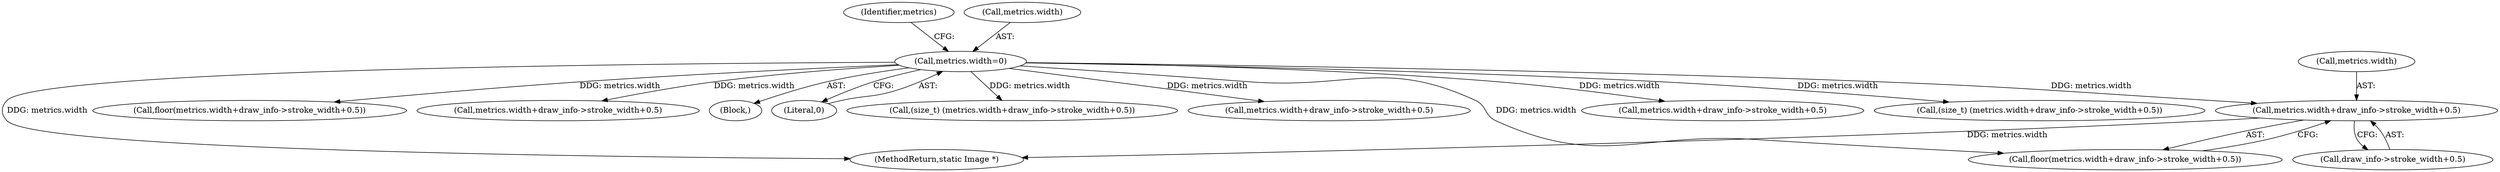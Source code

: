 digraph "0_ImageMagick_f6e9d0d9955e85bdd7540b251cd50d598dacc5e6_30@pointer" {
"1000334" [label="(Call,metrics.width+draw_info->stroke_width+0.5)"];
"1000199" [label="(Call,metrics.width=0)"];
"1000474" [label="(Call,metrics.width+draw_info->stroke_width+0.5)"];
"1000334" [label="(Call,metrics.width+draw_info->stroke_width+0.5)"];
"1000338" [label="(Call,draw_info->stroke_width+0.5)"];
"1000199" [label="(Call,metrics.width=0)"];
"1000233" [label="(Call,(size_t) (metrics.width+draw_info->stroke_width+0.5))"];
"1000874" [label="(MethodReturn,static Image *)"];
"1000473" [label="(Call,floor(metrics.width+draw_info->stroke_width+0.5))"];
"1000626" [label="(Call,metrics.width+draw_info->stroke_width+0.5)"];
"1000105" [label="(Block,)"];
"1000203" [label="(Literal,0)"];
"1000624" [label="(Call,(size_t) (metrics.width+draw_info->stroke_width+0.5))"];
"1000206" [label="(Identifier,metrics)"];
"1000333" [label="(Call,floor(metrics.width+draw_info->stroke_width+0.5))"];
"1000235" [label="(Call,metrics.width+draw_info->stroke_width+0.5)"];
"1000200" [label="(Call,metrics.width)"];
"1000335" [label="(Call,metrics.width)"];
"1000334" -> "1000333"  [label="AST: "];
"1000334" -> "1000338"  [label="CFG: "];
"1000335" -> "1000334"  [label="AST: "];
"1000338" -> "1000334"  [label="AST: "];
"1000333" -> "1000334"  [label="CFG: "];
"1000334" -> "1000874"  [label="DDG: metrics.width"];
"1000199" -> "1000334"  [label="DDG: metrics.width"];
"1000199" -> "1000105"  [label="AST: "];
"1000199" -> "1000203"  [label="CFG: "];
"1000200" -> "1000199"  [label="AST: "];
"1000203" -> "1000199"  [label="AST: "];
"1000206" -> "1000199"  [label="CFG: "];
"1000199" -> "1000874"  [label="DDG: metrics.width"];
"1000199" -> "1000233"  [label="DDG: metrics.width"];
"1000199" -> "1000235"  [label="DDG: metrics.width"];
"1000199" -> "1000333"  [label="DDG: metrics.width"];
"1000199" -> "1000473"  [label="DDG: metrics.width"];
"1000199" -> "1000474"  [label="DDG: metrics.width"];
"1000199" -> "1000624"  [label="DDG: metrics.width"];
"1000199" -> "1000626"  [label="DDG: metrics.width"];
}
